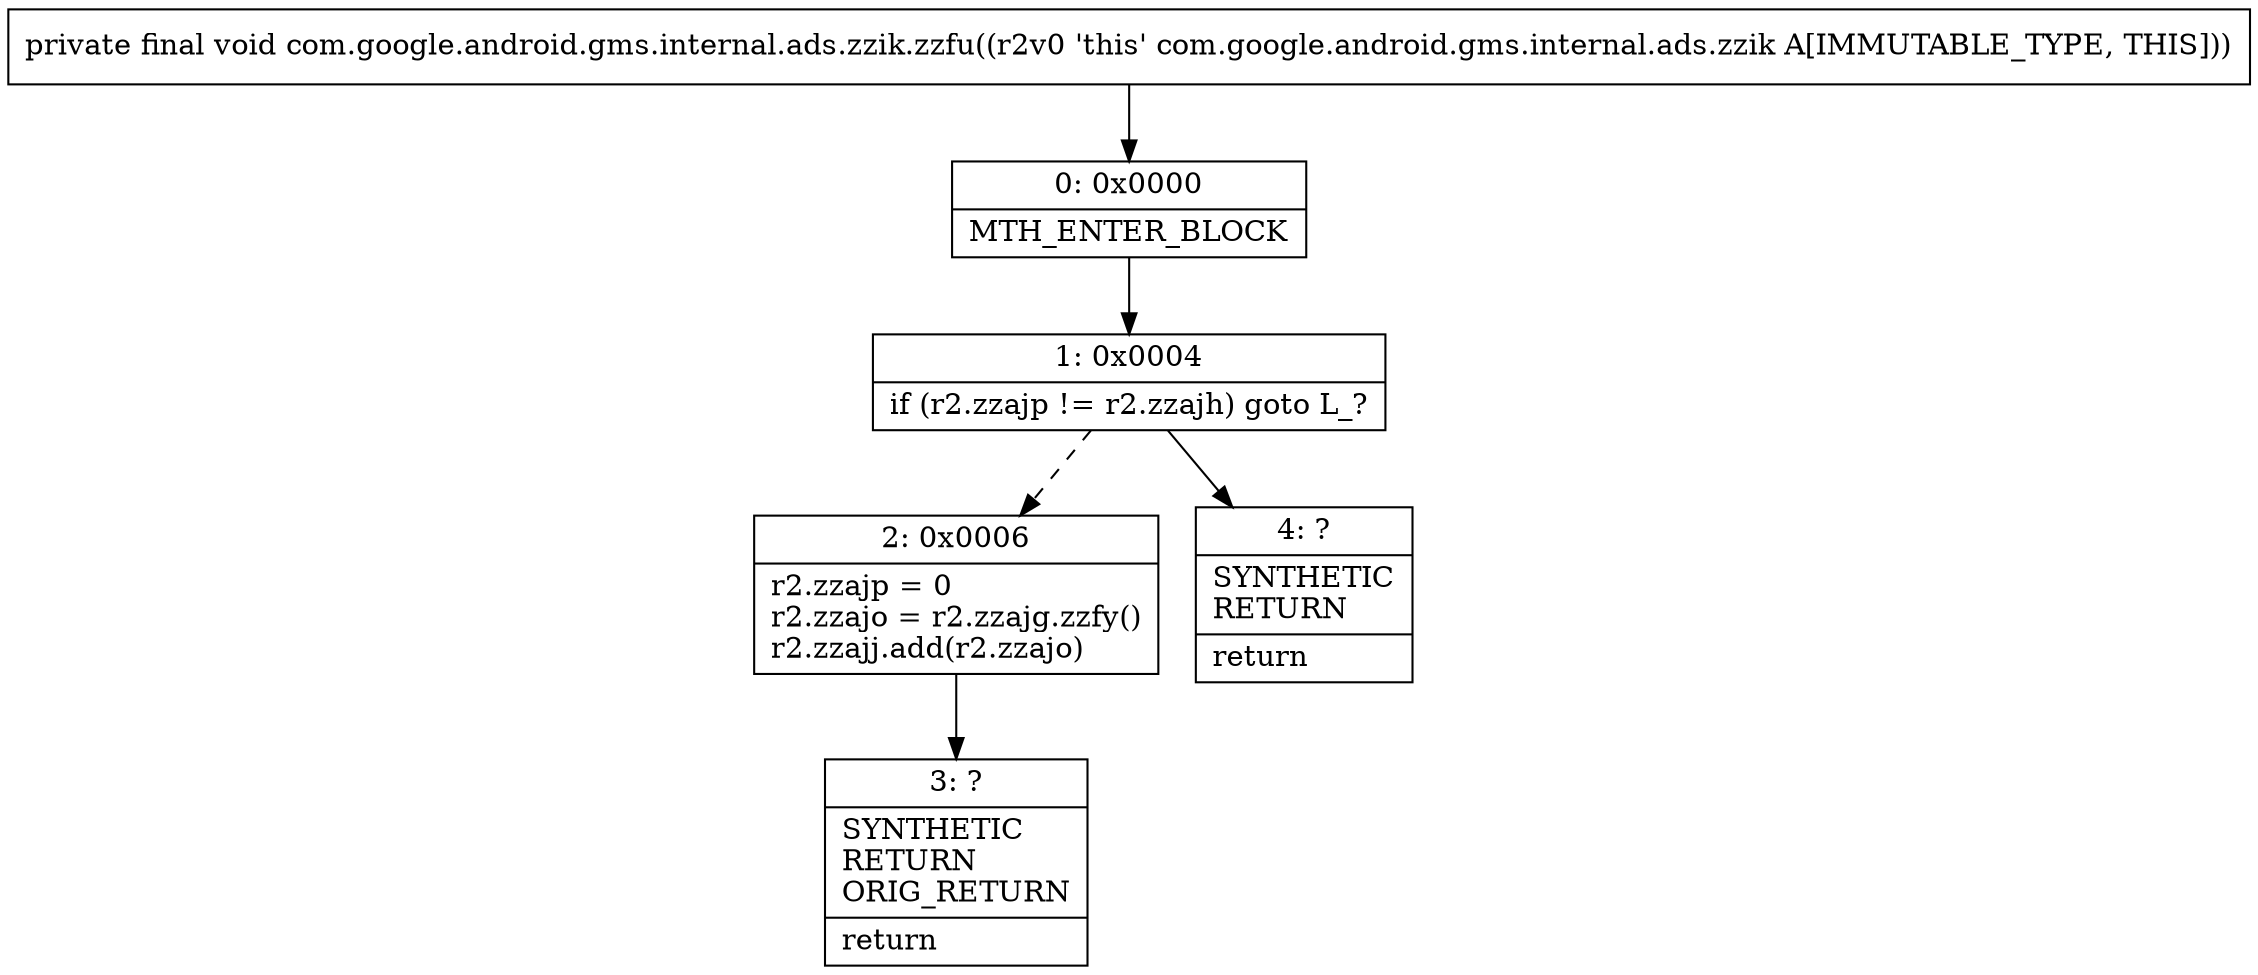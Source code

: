 digraph "CFG forcom.google.android.gms.internal.ads.zzik.zzfu()V" {
Node_0 [shape=record,label="{0\:\ 0x0000|MTH_ENTER_BLOCK\l}"];
Node_1 [shape=record,label="{1\:\ 0x0004|if (r2.zzajp != r2.zzajh) goto L_?\l}"];
Node_2 [shape=record,label="{2\:\ 0x0006|r2.zzajp = 0\lr2.zzajo = r2.zzajg.zzfy()\lr2.zzajj.add(r2.zzajo)\l}"];
Node_3 [shape=record,label="{3\:\ ?|SYNTHETIC\lRETURN\lORIG_RETURN\l|return\l}"];
Node_4 [shape=record,label="{4\:\ ?|SYNTHETIC\lRETURN\l|return\l}"];
MethodNode[shape=record,label="{private final void com.google.android.gms.internal.ads.zzik.zzfu((r2v0 'this' com.google.android.gms.internal.ads.zzik A[IMMUTABLE_TYPE, THIS])) }"];
MethodNode -> Node_0;
Node_0 -> Node_1;
Node_1 -> Node_2[style=dashed];
Node_1 -> Node_4;
Node_2 -> Node_3;
}

